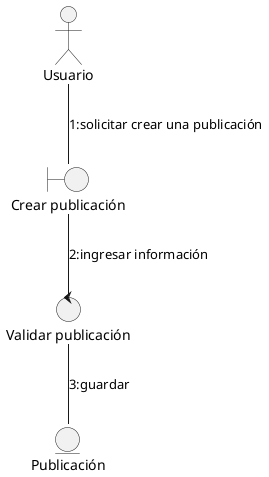 @startuml crear evento
actor Usuario
boundary "Crear publicación" as c
Usuario--c :1:solicitar crear una publicación
control "Validar publicación" as g
c--g :2:ingresar información
entity "Publicación" as p
g--p :3:guardar
@enduml